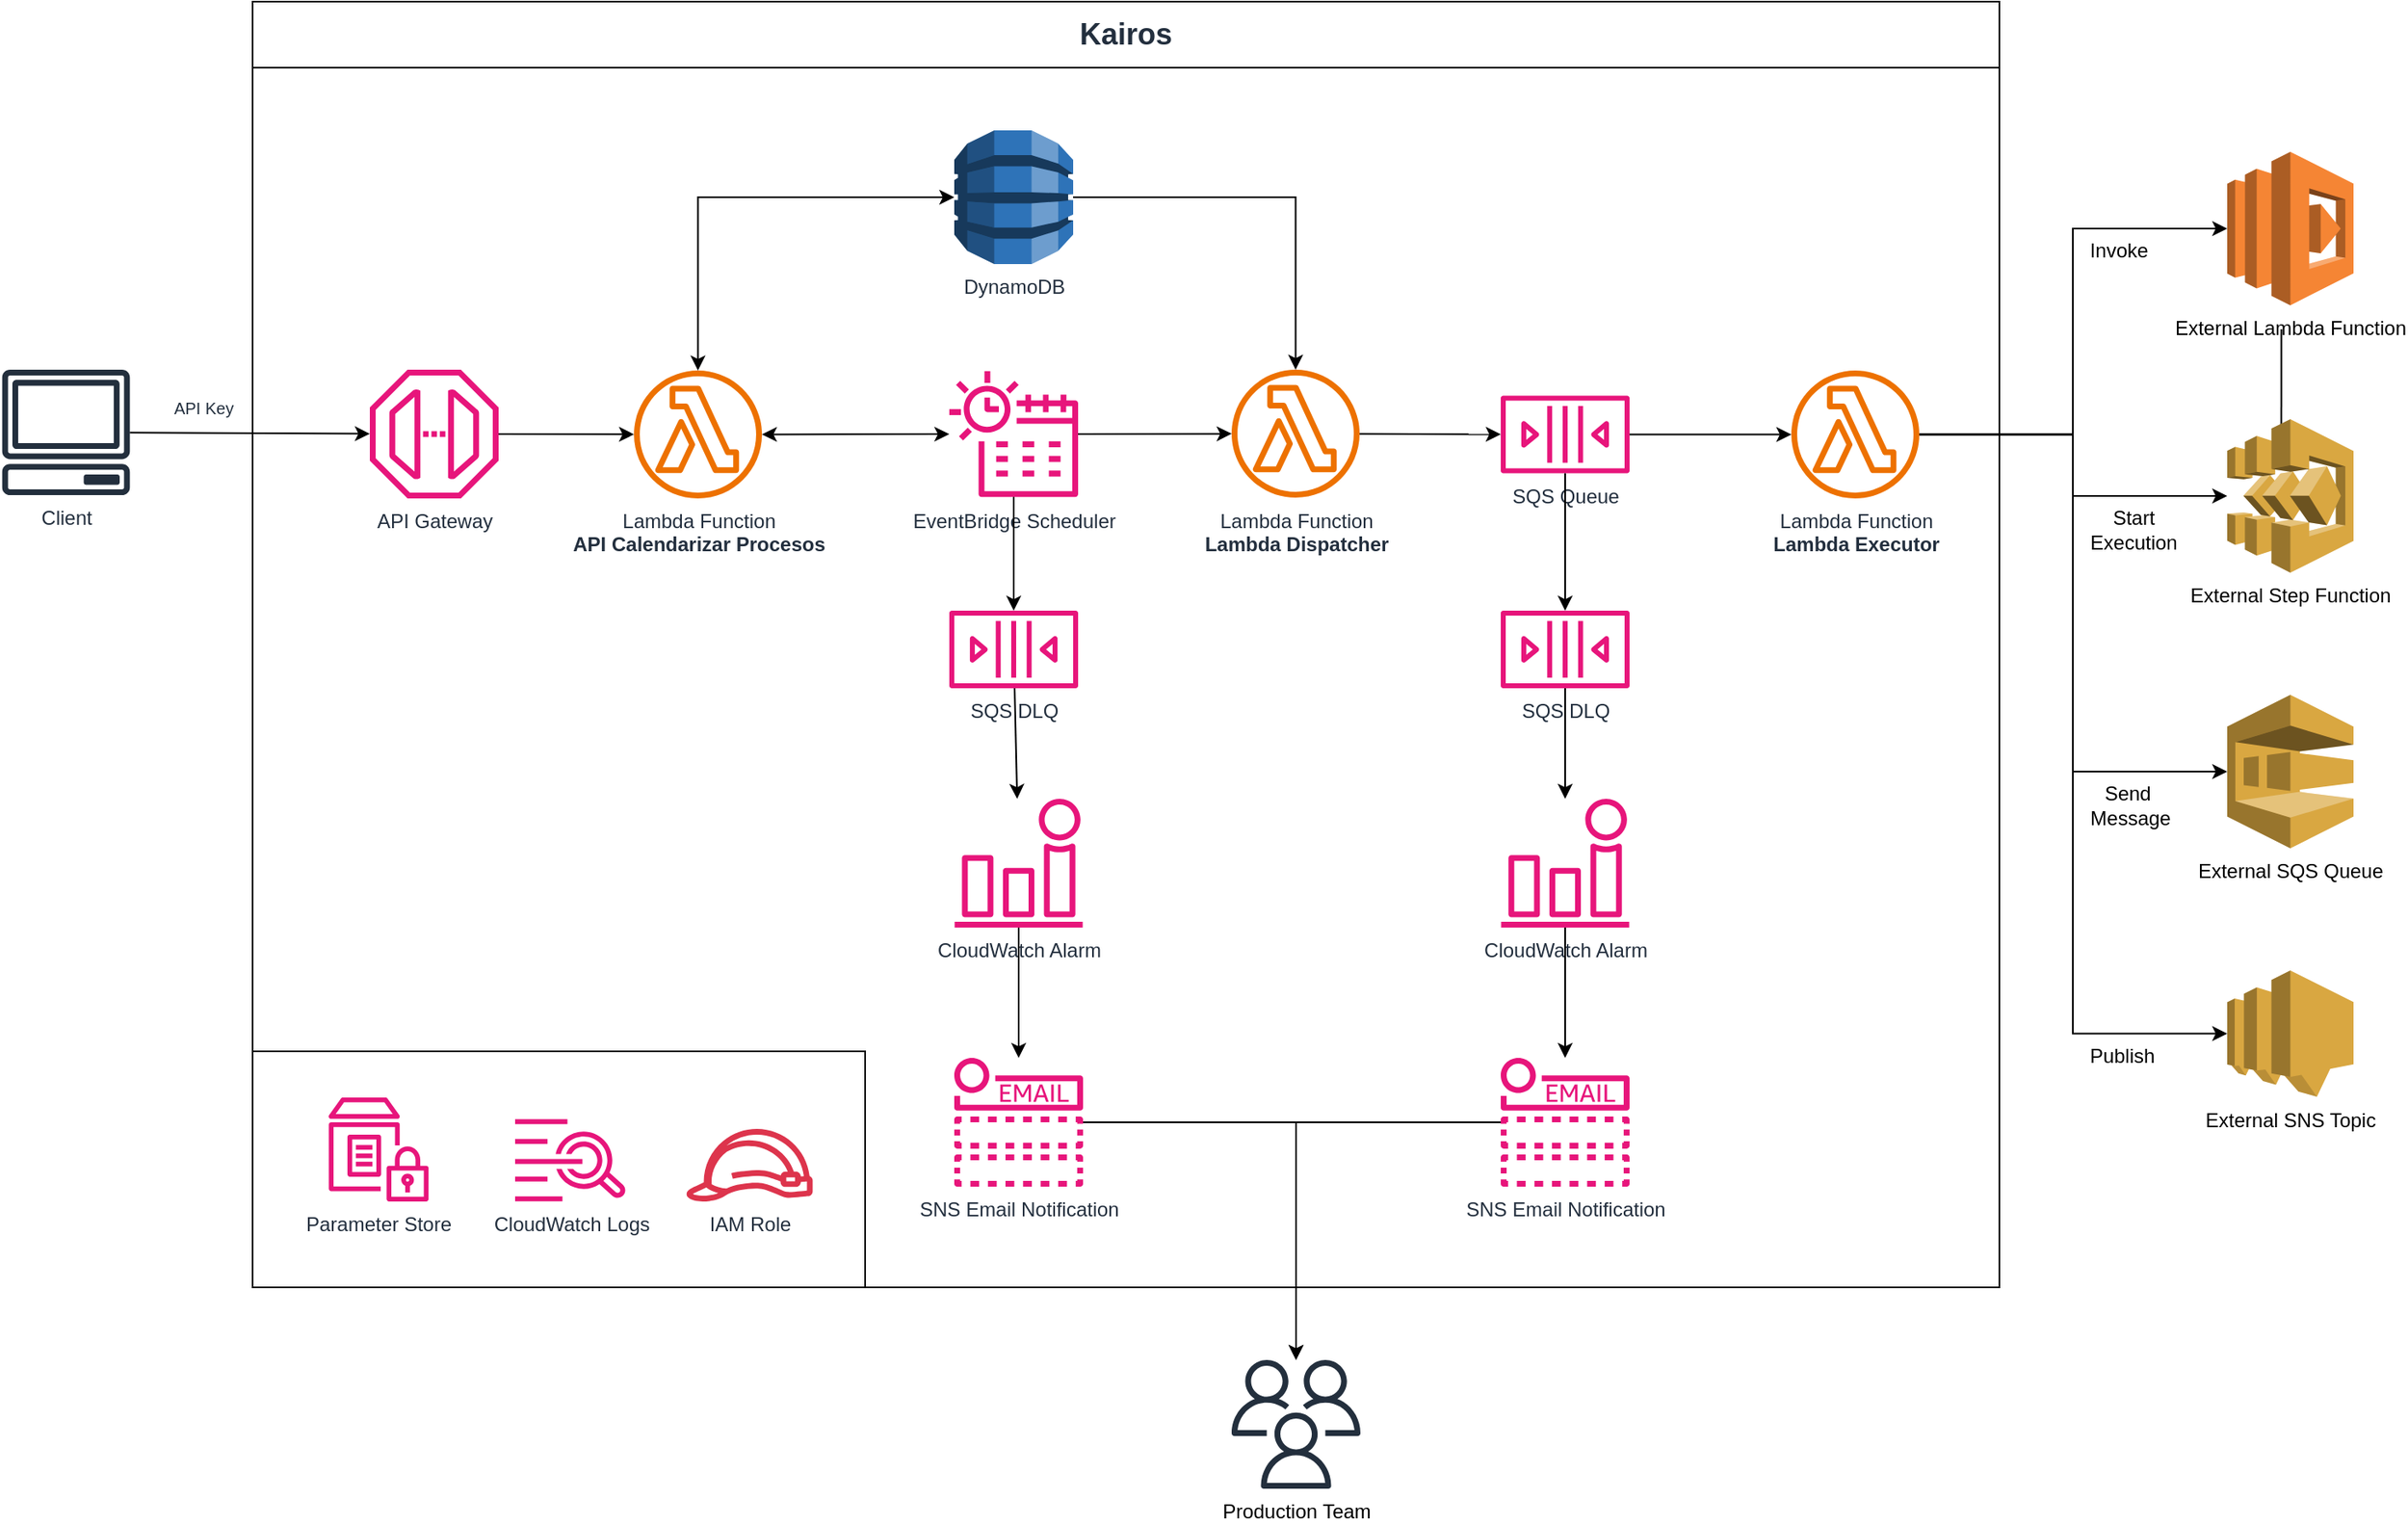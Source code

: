 <mxfile version="28.2.0">
  <diagram name="Página-1" id="tlKgyYUkPcTbA9fnqTeT">
    <mxGraphModel dx="1426" dy="785" grid="0" gridSize="10" guides="1" tooltips="1" connect="1" arrows="1" fold="1" page="1" pageScale="1" pageWidth="850" pageHeight="1100" background="light-dark(#FFFFFF,#FFFFFF)" math="0" shadow="0">
      <root>
        <mxCell id="0" />
        <mxCell id="1" parent="0" />
        <mxCell id="nQe1YU0NzkKYAWia5BcY-1" value="Client" style="sketch=0;outlineConnect=0;fontColor=light-dark(#232F3E,#000000);gradientColor=none;fillColor=#232F3D;strokeColor=light-dark(#000000,#000000);dashed=0;verticalLabelPosition=bottom;verticalAlign=top;align=center;html=1;fontSize=12;fontStyle=0;aspect=fixed;pointerEvents=1;shape=mxgraph.aws4.client;" vertex="1" parent="1">
          <mxGeometry x="58" y="263" width="78" height="76" as="geometry" />
        </mxCell>
        <mxCell id="nQe1YU0NzkKYAWia5BcY-2" value="&lt;font style=&quot;font-size: 18px;&quot;&gt;Kairos&lt;/font&gt;" style="swimlane;whiteSpace=wrap;html=1;startSize=40;fillColor=light-dark(#FFFFFF,#FFFFFF);fontColor=light-dark(#232F3E,#000000);strokeColor=light-dark(#000000,#000000);" vertex="1" parent="1">
          <mxGeometry x="210" y="40" width="1058" height="779" as="geometry" />
        </mxCell>
        <mxCell id="nQe1YU0NzkKYAWia5BcY-62" value="" style="rounded=0;whiteSpace=wrap;html=1;fillColor=light-dark(#FFFFFF,#FFFFFF);strokeColor=light-dark(#000000,#000000);" vertex="1" parent="nQe1YU0NzkKYAWia5BcY-2">
          <mxGeometry y="636" width="371" height="143" as="geometry" />
        </mxCell>
        <mxCell id="nQe1YU0NzkKYAWia5BcY-3" value="API Gateway" style="sketch=0;outlineConnect=0;fontColor=light-dark(#232F3E,#000000);gradientColor=none;fillColor=#E7157B;strokeColor=light-dark(#000000,#000000);dashed=0;verticalLabelPosition=bottom;verticalAlign=top;align=center;html=1;fontSize=12;fontStyle=0;aspect=fixed;pointerEvents=1;shape=mxgraph.aws4.endpoint;" vertex="1" parent="nQe1YU0NzkKYAWia5BcY-2">
          <mxGeometry x="71" y="223" width="78" height="78" as="geometry" />
        </mxCell>
        <mxCell id="nQe1YU0NzkKYAWia5BcY-6" value="DynamoDB&lt;div&gt;&lt;br&gt;&lt;/div&gt;" style="outlineConnect=0;dashed=0;verticalLabelPosition=bottom;verticalAlign=top;align=center;html=1;shape=mxgraph.aws3.dynamo_db;fillColor=#2E73B8;gradientColor=none;fontColor=light-dark(#232F3E,#000000);strokeColor=light-dark(#000000,#000000);" vertex="1" parent="nQe1YU0NzkKYAWia5BcY-2">
          <mxGeometry x="425" y="78" width="72" height="81" as="geometry" />
        </mxCell>
        <mxCell id="nQe1YU0NzkKYAWia5BcY-13" value="" style="endArrow=classic;html=1;rounded=0;fontColor=light-dark(#232F3E,#000000);strokeColor=light-dark(#000000,#000000);" edge="1" parent="nQe1YU0NzkKYAWia5BcY-2" source="nQe1YU0NzkKYAWia5BcY-3" target="nQe1YU0NzkKYAWia5BcY-16">
          <mxGeometry width="50" height="50" relative="1" as="geometry">
            <mxPoint x="191" y="495" as="sourcePoint" />
            <mxPoint x="241" y="445" as="targetPoint" />
          </mxGeometry>
        </mxCell>
        <mxCell id="nQe1YU0NzkKYAWia5BcY-15" value="" style="endArrow=classic;startArrow=classic;html=1;rounded=0;fontColor=light-dark(#232F3E,#000000);strokeColor=light-dark(#000000,#000000);edgeStyle=orthogonalEdgeStyle;strokeWidth=1;" edge="1" parent="nQe1YU0NzkKYAWia5BcY-2" source="nQe1YU0NzkKYAWia5BcY-6" target="nQe1YU0NzkKYAWia5BcY-16">
          <mxGeometry width="50" height="50" relative="1" as="geometry">
            <mxPoint x="221" y="425" as="sourcePoint" />
            <mxPoint x="271" y="375" as="targetPoint" />
          </mxGeometry>
        </mxCell>
        <mxCell id="nQe1YU0NzkKYAWia5BcY-16" value="Lambda Function&lt;div&gt;&lt;b&gt;API Calendarizar Procesos&lt;/b&gt;&lt;/div&gt;" style="sketch=0;outlineConnect=0;fontColor=light-dark(#232F3E,#000000);gradientColor=none;fillColor=#ED7100;strokeColor=light-dark(#000000,#000000);dashed=0;verticalLabelPosition=bottom;verticalAlign=top;align=center;html=1;fontSize=12;fontStyle=0;aspect=fixed;pointerEvents=1;shape=mxgraph.aws4.lambda_function;" vertex="1" parent="nQe1YU0NzkKYAWia5BcY-2">
          <mxGeometry x="231" y="223.5" width="77.5" height="77.5" as="geometry" />
        </mxCell>
        <mxCell id="nQe1YU0NzkKYAWia5BcY-23" value="" style="endArrow=classic;startArrow=classic;html=1;rounded=0;fontColor=light-dark(#232F3E,#000000);strokeColor=light-dark(#000000,#000000);" edge="1" parent="nQe1YU0NzkKYAWia5BcY-2" source="nQe1YU0NzkKYAWia5BcY-10" target="nQe1YU0NzkKYAWia5BcY-16">
          <mxGeometry width="50" height="50" relative="1" as="geometry">
            <mxPoint x="454" y="484" as="sourcePoint" />
            <mxPoint x="360" y="372" as="targetPoint" />
          </mxGeometry>
        </mxCell>
        <mxCell id="nQe1YU0NzkKYAWia5BcY-25" value="" style="endArrow=classic;html=1;rounded=0;fontColor=light-dark(#232F3E,#000000);strokeColor=light-dark(#000000,#000000);edgeStyle=orthogonalEdgeStyle;strokeWidth=1;" edge="1" parent="nQe1YU0NzkKYAWia5BcY-2" source="nQe1YU0NzkKYAWia5BcY-6" target="nQe1YU0NzkKYAWia5BcY-21">
          <mxGeometry width="50" height="50" relative="1" as="geometry">
            <mxPoint x="168" y="220" as="sourcePoint" />
            <mxPoint x="250" y="220" as="targetPoint" />
          </mxGeometry>
        </mxCell>
        <mxCell id="nQe1YU0NzkKYAWia5BcY-7" value="Parameter Store" style="sketch=0;outlineConnect=0;fontColor=light-dark(#232F3E,#000000);gradientColor=none;fillColor=#E7157B;strokeColor=light-dark(#000000,#000000);dashed=0;verticalLabelPosition=bottom;verticalAlign=top;align=center;html=1;fontSize=12;fontStyle=0;aspect=fixed;pointerEvents=1;shape=mxgraph.aws4.parameter_store;" vertex="1" parent="nQe1YU0NzkKYAWia5BcY-2">
          <mxGeometry x="46" y="664" width="60.58" height="63" as="geometry" />
        </mxCell>
        <mxCell id="nQe1YU0NzkKYAWia5BcY-8" value="CloudWatch Logs" style="sketch=0;outlineConnect=0;fontColor=light-dark(#232F3E,#000000);gradientColor=none;fillColor=#E7157B;strokeColor=light-dark(#000000,#000000);dashed=0;verticalLabelPosition=bottom;verticalAlign=top;align=center;html=1;fontSize=12;fontStyle=0;aspect=fixed;pointerEvents=1;shape=mxgraph.aws4.cloudwatch_logs;" vertex="1" parent="nQe1YU0NzkKYAWia5BcY-2">
          <mxGeometry x="159" y="677" width="67.24" height="50" as="geometry" />
        </mxCell>
        <mxCell id="nQe1YU0NzkKYAWia5BcY-9" value="IAM Role" style="sketch=0;outlineConnect=0;fontColor=light-dark(#232F3E,#000000);gradientColor=none;fillColor=#DD344C;strokeColor=light-dark(#000000,#000000);dashed=0;verticalLabelPosition=bottom;verticalAlign=top;align=center;html=1;fontSize=12;fontStyle=0;aspect=fixed;pointerEvents=1;shape=mxgraph.aws4.role;" vertex="1" parent="nQe1YU0NzkKYAWia5BcY-2">
          <mxGeometry x="262" y="683" width="78" height="44" as="geometry" />
        </mxCell>
        <mxCell id="nQe1YU0NzkKYAWia5BcY-10" value="EventBridge Scheduler" style="sketch=0;outlineConnect=0;fontColor=light-dark(#232F3E,#000000);gradientColor=none;fillColor=#E7157B;strokeColor=light-dark(#000000,#000000);dashed=0;verticalLabelPosition=bottom;verticalAlign=top;align=center;html=1;fontSize=12;fontStyle=0;aspect=fixed;pointerEvents=1;shape=mxgraph.aws4.eventbridge_scheduler;" vertex="1" parent="nQe1YU0NzkKYAWia5BcY-2">
          <mxGeometry x="422" y="223" width="78" height="78" as="geometry" />
        </mxCell>
        <mxCell id="nQe1YU0NzkKYAWia5BcY-11" value="SQS Queue" style="sketch=0;outlineConnect=0;fontColor=light-dark(#232F3E,#000000);gradientColor=none;fillColor=#E7157B;strokeColor=light-dark(#000000,#000000);dashed=0;verticalLabelPosition=bottom;verticalAlign=top;align=center;html=1;fontSize=12;fontStyle=0;aspect=fixed;pointerEvents=1;shape=mxgraph.aws4.queue;" vertex="1" parent="nQe1YU0NzkKYAWia5BcY-2">
          <mxGeometry x="756" y="238.75" width="78" height="47" as="geometry" />
        </mxCell>
        <mxCell id="nQe1YU0NzkKYAWia5BcY-12" value="SQS DLQ" style="sketch=0;outlineConnect=0;fontColor=light-dark(#232F3E,#000000);gradientColor=none;fillColor=#E7157B;strokeColor=light-dark(#000000,#000000);dashed=0;verticalLabelPosition=bottom;verticalAlign=top;align=center;html=1;fontSize=12;fontStyle=0;aspect=fixed;pointerEvents=1;shape=mxgraph.aws4.queue;" vertex="1" parent="nQe1YU0NzkKYAWia5BcY-2">
          <mxGeometry x="756" y="369" width="78" height="47" as="geometry" />
        </mxCell>
        <mxCell id="nQe1YU0NzkKYAWia5BcY-17" value="CloudWatch Alarm" style="sketch=0;outlineConnect=0;fontColor=light-dark(#232F3E,#000000);gradientColor=none;fillColor=#E7157B;strokeColor=light-dark(#000000,#000000);dashed=0;verticalLabelPosition=bottom;verticalAlign=top;align=center;html=1;fontSize=12;fontStyle=0;aspect=fixed;pointerEvents=1;shape=mxgraph.aws4.alarm;" vertex="1" parent="nQe1YU0NzkKYAWia5BcY-2">
          <mxGeometry x="756" y="483" width="78" height="78" as="geometry" />
        </mxCell>
        <mxCell id="nQe1YU0NzkKYAWia5BcY-21" value="Lambda Function&lt;div&gt;&lt;b&gt;Lambda Dispatcher&lt;/b&gt;&lt;/div&gt;" style="sketch=0;outlineConnect=0;fontColor=light-dark(#232F3E,#000000);gradientColor=none;fillColor=#ED7100;strokeColor=light-dark(#000000,#000000);dashed=0;verticalLabelPosition=bottom;verticalAlign=top;align=center;html=1;fontSize=12;fontStyle=0;aspect=fixed;pointerEvents=1;shape=mxgraph.aws4.lambda_function;" vertex="1" parent="nQe1YU0NzkKYAWia5BcY-2">
          <mxGeometry x="593" y="223" width="77.5" height="77.5" as="geometry" />
        </mxCell>
        <mxCell id="nQe1YU0NzkKYAWia5BcY-26" value="" style="endArrow=classic;html=1;rounded=0;fontColor=light-dark(#232F3E,#000000);strokeColor=light-dark(#000000,#000000);" edge="1" parent="nQe1YU0NzkKYAWia5BcY-2" source="nQe1YU0NzkKYAWia5BcY-10" target="nQe1YU0NzkKYAWia5BcY-21">
          <mxGeometry width="50" height="50" relative="1" as="geometry">
            <mxPoint x="600" y="475" as="sourcePoint" />
            <mxPoint x="696" y="363" as="targetPoint" />
          </mxGeometry>
        </mxCell>
        <mxCell id="nQe1YU0NzkKYAWia5BcY-27" value="Lambda Function&lt;div&gt;&lt;b&gt;Lambda Executor&lt;/b&gt;&lt;/div&gt;" style="sketch=0;outlineConnect=0;fontColor=light-dark(#232F3E,#000000);gradientColor=none;fillColor=#ED7100;strokeColor=light-dark(#000000,#000000);dashed=0;verticalLabelPosition=bottom;verticalAlign=top;align=center;html=1;fontSize=12;fontStyle=0;aspect=fixed;pointerEvents=1;shape=mxgraph.aws4.lambda_function;" vertex="1" parent="nQe1YU0NzkKYAWia5BcY-2">
          <mxGeometry x="932" y="223.5" width="77.5" height="77.5" as="geometry" />
        </mxCell>
        <mxCell id="nQe1YU0NzkKYAWia5BcY-28" value="" style="endArrow=classic;html=1;rounded=0;fontColor=light-dark(#232F3E,#000000);strokeColor=light-dark(#000000,#000000);" edge="1" parent="nQe1YU0NzkKYAWia5BcY-2" source="nQe1YU0NzkKYAWia5BcY-21" target="nQe1YU0NzkKYAWia5BcY-11">
          <mxGeometry width="50" height="50" relative="1" as="geometry">
            <mxPoint x="654" y="447" as="sourcePoint" />
            <mxPoint x="295" y="260" as="targetPoint" />
          </mxGeometry>
        </mxCell>
        <mxCell id="nQe1YU0NzkKYAWia5BcY-29" value="" style="endArrow=classic;html=1;rounded=0;fontColor=light-dark(#232F3E,#000000);strokeColor=light-dark(#000000,#000000);" edge="1" parent="nQe1YU0NzkKYAWia5BcY-2" source="nQe1YU0NzkKYAWia5BcY-11" target="nQe1YU0NzkKYAWia5BcY-12">
          <mxGeometry width="50" height="50" relative="1" as="geometry">
            <mxPoint x="758" y="327" as="sourcePoint" />
            <mxPoint x="851" y="327" as="targetPoint" />
          </mxGeometry>
        </mxCell>
        <mxCell id="nQe1YU0NzkKYAWia5BcY-30" value="" style="endArrow=classic;html=1;rounded=0;fontColor=light-dark(#232F3E,#000000);strokeColor=light-dark(#000000,#000000);" edge="1" parent="nQe1YU0NzkKYAWia5BcY-2" source="nQe1YU0NzkKYAWia5BcY-12" target="nQe1YU0NzkKYAWia5BcY-17">
          <mxGeometry width="50" height="50" relative="1" as="geometry">
            <mxPoint x="799" y="373" as="sourcePoint" />
            <mxPoint x="799" y="456" as="targetPoint" />
          </mxGeometry>
        </mxCell>
        <mxCell id="nQe1YU0NzkKYAWia5BcY-18" value="SNS Email Notification" style="sketch=0;outlineConnect=0;fontColor=light-dark(#232F3E,#000000);gradientColor=none;fillColor=#E7157B;strokeColor=light-dark(#000000,#000000);dashed=0;verticalLabelPosition=bottom;verticalAlign=top;align=center;html=1;fontSize=12;fontStyle=0;aspect=fixed;pointerEvents=1;shape=mxgraph.aws4.email_notification;" vertex="1" parent="nQe1YU0NzkKYAWia5BcY-2">
          <mxGeometry x="756" y="640" width="78" height="78" as="geometry" />
        </mxCell>
        <mxCell id="nQe1YU0NzkKYAWia5BcY-31" value="" style="endArrow=classic;html=1;rounded=0;fontColor=light-dark(#232F3E,#000000);strokeColor=light-dark(#000000,#000000);" edge="1" parent="nQe1YU0NzkKYAWia5BcY-2" source="nQe1YU0NzkKYAWia5BcY-17" target="nQe1YU0NzkKYAWia5BcY-18">
          <mxGeometry width="50" height="50" relative="1" as="geometry">
            <mxPoint x="923" y="460" as="sourcePoint" />
            <mxPoint x="790" y="523" as="targetPoint" />
          </mxGeometry>
        </mxCell>
        <mxCell id="nQe1YU0NzkKYAWia5BcY-32" value="" style="endArrow=classic;html=1;rounded=0;fontColor=light-dark(#232F3E,#000000);strokeColor=light-dark(#000000,#000000);" edge="1" parent="nQe1YU0NzkKYAWia5BcY-2" source="nQe1YU0NzkKYAWia5BcY-11" target="nQe1YU0NzkKYAWia5BcY-27">
          <mxGeometry width="50" height="50" relative="1" as="geometry">
            <mxPoint x="716" y="267" as="sourcePoint" />
            <mxPoint x="809" y="267" as="targetPoint" />
          </mxGeometry>
        </mxCell>
        <mxCell id="nQe1YU0NzkKYAWia5BcY-55" value="SQS DLQ" style="sketch=0;outlineConnect=0;fontColor=light-dark(#232F3E,#000000);gradientColor=none;fillColor=#E7157B;strokeColor=light-dark(#000000,#000000);dashed=0;verticalLabelPosition=bottom;verticalAlign=top;align=center;html=1;fontSize=12;fontStyle=0;aspect=fixed;pointerEvents=1;shape=mxgraph.aws4.queue;" vertex="1" parent="nQe1YU0NzkKYAWia5BcY-2">
          <mxGeometry x="422" y="369" width="78" height="47" as="geometry" />
        </mxCell>
        <mxCell id="nQe1YU0NzkKYAWia5BcY-56" value="" style="endArrow=classic;html=1;rounded=0;fontColor=light-dark(#232F3E,#000000);strokeColor=light-dark(#000000,#000000);" edge="1" parent="nQe1YU0NzkKYAWia5BcY-2" source="nQe1YU0NzkKYAWia5BcY-10" target="nQe1YU0NzkKYAWia5BcY-55">
          <mxGeometry width="50" height="50" relative="1" as="geometry">
            <mxPoint x="791" y="328" as="sourcePoint" />
            <mxPoint x="791" y="411" as="targetPoint" />
          </mxGeometry>
        </mxCell>
        <mxCell id="nQe1YU0NzkKYAWia5BcY-57" value="CloudWatch Alarm" style="sketch=0;outlineConnect=0;fontColor=light-dark(#232F3E,#000000);gradientColor=none;fillColor=#E7157B;strokeColor=light-dark(#000000,#000000);dashed=0;verticalLabelPosition=bottom;verticalAlign=top;align=center;html=1;fontSize=12;fontStyle=0;aspect=fixed;pointerEvents=1;shape=mxgraph.aws4.alarm;" vertex="1" parent="nQe1YU0NzkKYAWia5BcY-2">
          <mxGeometry x="425" y="483" width="78" height="78" as="geometry" />
        </mxCell>
        <mxCell id="nQe1YU0NzkKYAWia5BcY-58" value="SNS Email Notification" style="sketch=0;outlineConnect=0;fontColor=light-dark(#232F3E,#000000);gradientColor=none;fillColor=#E7157B;strokeColor=light-dark(#000000,#000000);dashed=0;verticalLabelPosition=bottom;verticalAlign=top;align=center;html=1;fontSize=12;fontStyle=0;aspect=fixed;pointerEvents=1;shape=mxgraph.aws4.email_notification;" vertex="1" parent="nQe1YU0NzkKYAWia5BcY-2">
          <mxGeometry x="425" y="640" width="78" height="78" as="geometry" />
        </mxCell>
        <mxCell id="nQe1YU0NzkKYAWia5BcY-60" value="" style="endArrow=classic;html=1;rounded=0;fontColor=light-dark(#232F3E,#000000);strokeColor=light-dark(#000000,#000000);" edge="1" parent="nQe1YU0NzkKYAWia5BcY-2" source="nQe1YU0NzkKYAWia5BcY-57" target="nQe1YU0NzkKYAWia5BcY-58">
          <mxGeometry width="50" height="50" relative="1" as="geometry">
            <mxPoint x="549" y="773" as="sourcePoint" />
            <mxPoint x="637" y="865" as="targetPoint" />
          </mxGeometry>
        </mxCell>
        <mxCell id="nQe1YU0NzkKYAWia5BcY-61" value="" style="endArrow=classic;html=1;rounded=0;fontColor=light-dark(#232F3E,#000000);strokeColor=light-dark(#000000,#000000);" edge="1" parent="nQe1YU0NzkKYAWia5BcY-2" source="nQe1YU0NzkKYAWia5BcY-55" target="nQe1YU0NzkKYAWia5BcY-57">
          <mxGeometry width="50" height="50" relative="1" as="geometry">
            <mxPoint x="469" y="677" as="sourcePoint" />
            <mxPoint x="469" y="756" as="targetPoint" />
          </mxGeometry>
        </mxCell>
        <mxCell id="nQe1YU0NzkKYAWia5BcY-4" value="" style="endArrow=classic;html=1;rounded=0;fontColor=light-dark(#232F3E,#000000);strokeColor=light-dark(#000000,#000000);" edge="1" parent="1" source="nQe1YU0NzkKYAWia5BcY-1" target="nQe1YU0NzkKYAWia5BcY-3">
          <mxGeometry width="50" height="50" relative="1" as="geometry">
            <mxPoint x="155" y="370" as="sourcePoint" />
            <mxPoint x="205" y="320" as="targetPoint" />
          </mxGeometry>
        </mxCell>
        <mxCell id="nQe1YU0NzkKYAWia5BcY-5" value="&lt;font style=&quot;font-size: 10px;&quot;&gt;API Key&lt;/font&gt;" style="text;html=1;align=center;verticalAlign=middle;resizable=0;points=[];autosize=1;strokeColor=none;fillColor=none;fontColor=light-dark(#232F3E,#000000);" vertex="1" parent="1">
          <mxGeometry x="150" y="271" width="60" height="30" as="geometry" />
        </mxCell>
        <mxCell id="nQe1YU0NzkKYAWia5BcY-20" value="Production Team" style="sketch=0;outlineConnect=0;fontColor=light-dark(#000000,#000000);gradientColor=none;fillColor=#232F3D;strokeColor=none;dashed=0;verticalLabelPosition=bottom;verticalAlign=top;align=center;html=1;fontSize=12;fontStyle=0;aspect=fixed;pointerEvents=1;shape=mxgraph.aws4.users;" vertex="1" parent="1">
          <mxGeometry x="803" y="863" width="78" height="78" as="geometry" />
        </mxCell>
        <mxCell id="nQe1YU0NzkKYAWia5BcY-54" value="" style="endArrow=classic;html=1;rounded=0;fontColor=light-dark(#232F3E,#000000);strokeColor=light-dark(#000000,#000000);edgeStyle=orthogonalEdgeStyle;" edge="1" parent="1" source="nQe1YU0NzkKYAWia5BcY-18" target="nQe1YU0NzkKYAWia5BcY-20">
          <mxGeometry width="50" height="50" relative="1" as="geometry">
            <mxPoint x="1085" y="629" as="sourcePoint" />
            <mxPoint x="1203" y="562" as="targetPoint" />
          </mxGeometry>
        </mxCell>
        <mxCell id="nQe1YU0NzkKYAWia5BcY-59" value="" style="endArrow=classic;html=1;rounded=0;fontColor=light-dark(#232F3E,#000000);strokeColor=light-dark(#000000,#000000);edgeStyle=orthogonalEdgeStyle;" edge="1" parent="1" source="nQe1YU0NzkKYAWia5BcY-58" target="nQe1YU0NzkKYAWia5BcY-20">
          <mxGeometry width="50" height="50" relative="1" as="geometry">
            <mxPoint x="1008" y="798" as="sourcePoint" />
            <mxPoint x="917" y="890" as="targetPoint" />
          </mxGeometry>
        </mxCell>
        <mxCell id="nQe1YU0NzkKYAWia5BcY-66" value="" style="edgeStyle=orthogonalEdgeStyle;rounded=0;orthogonalLoop=1;jettySize=auto;html=1;" edge="1" parent="1">
          <mxGeometry relative="1" as="geometry">
            <mxPoint x="1438.8" y="238.5" as="sourcePoint" />
            <mxPoint x="1438.75" y="318.5" as="targetPoint" />
          </mxGeometry>
        </mxCell>
        <mxCell id="nQe1YU0NzkKYAWia5BcY-67" value="External Step Function" style="outlineConnect=0;dashed=0;verticalLabelPosition=bottom;verticalAlign=top;align=center;html=1;shape=mxgraph.aws3.step_functions;fillColor=#D9A741;gradientColor=none;fontColor=light-dark(#000000,#000000);" vertex="1" parent="1">
          <mxGeometry x="1406" y="293" width="76.5" height="93" as="geometry" />
        </mxCell>
        <mxCell id="nQe1YU0NzkKYAWia5BcY-68" value="External Lambda Function" style="outlineConnect=0;dashed=0;verticalLabelPosition=bottom;verticalAlign=top;align=center;html=1;shape=mxgraph.aws3.lambda;fillColor=#F58534;gradientColor=none;fontColor=light-dark(#000000,#000000);" vertex="1" parent="1">
          <mxGeometry x="1406" y="131" width="76.5" height="93" as="geometry" />
        </mxCell>
        <mxCell id="nQe1YU0NzkKYAWia5BcY-69" value="&lt;font style=&quot;color: light-dark(rgb(0, 0, 0), rgb(0, 0, 0));&quot;&gt;External SQS Queue&lt;/font&gt;" style="outlineConnect=0;dashed=0;verticalLabelPosition=bottom;verticalAlign=top;align=center;html=1;shape=mxgraph.aws3.sqs;fillColor=#D9A741;gradientColor=none;" vertex="1" parent="1">
          <mxGeometry x="1406" y="460" width="76.5" height="93" as="geometry" />
        </mxCell>
        <mxCell id="nQe1YU0NzkKYAWia5BcY-70" value="External SNS Topic" style="outlineConnect=0;dashed=0;verticalLabelPosition=bottom;verticalAlign=top;align=center;html=1;shape=mxgraph.aws3.sns;fillColor=#D9A741;gradientColor=none;fontColor=light-dark(#000000,#000000);" vertex="1" parent="1">
          <mxGeometry x="1406" y="627" width="76.5" height="76.5" as="geometry" />
        </mxCell>
        <mxCell id="nQe1YU0NzkKYAWia5BcY-71" value="" style="endArrow=classic;html=1;rounded=0;fontColor=light-dark(#232F3E,#000000);strokeColor=light-dark(#000000,#000000);edgeStyle=elbowEdgeStyle;strokeWidth=1;" edge="1" parent="1" source="nQe1YU0NzkKYAWia5BcY-27" target="nQe1YU0NzkKYAWia5BcY-68">
          <mxGeometry width="50" height="50" relative="1" as="geometry">
            <mxPoint x="1089" y="301" as="sourcePoint" />
            <mxPoint x="1201" y="301" as="targetPoint" />
          </mxGeometry>
        </mxCell>
        <mxCell id="nQe1YU0NzkKYAWia5BcY-72" value="" style="endArrow=classic;html=1;rounded=0;fontColor=light-dark(#232F3E,#000000);strokeColor=light-dark(#000000,#000000);edgeStyle=elbowEdgeStyle;spacing=2;fontSize=11;strokeWidth=1;" edge="1" parent="1" source="nQe1YU0NzkKYAWia5BcY-27" target="nQe1YU0NzkKYAWia5BcY-70">
          <mxGeometry width="50" height="50" relative="1" as="geometry">
            <mxPoint x="1219" y="502" as="sourcePoint" />
            <mxPoint x="1331" y="502" as="targetPoint" />
          </mxGeometry>
        </mxCell>
        <mxCell id="nQe1YU0NzkKYAWia5BcY-73" value="" style="endArrow=classic;html=1;rounded=0;fontColor=light-dark(#232F3E,#000000);strokeColor=light-dark(#000000,#000000);edgeStyle=elbowEdgeStyle;strokeWidth=1;" edge="1" parent="1" source="nQe1YU0NzkKYAWia5BcY-27" target="nQe1YU0NzkKYAWia5BcY-69">
          <mxGeometry width="50" height="50" relative="1" as="geometry">
            <mxPoint x="1293" y="339" as="sourcePoint" />
            <mxPoint x="1404" y="601" as="targetPoint" />
          </mxGeometry>
        </mxCell>
        <mxCell id="nQe1YU0NzkKYAWia5BcY-74" value="" style="endArrow=classic;html=1;rounded=0;fontColor=light-dark(#232F3E,#000000);strokeColor=light-dark(#000000,#000000);edgeStyle=elbowEdgeStyle;strokeWidth=1;" edge="1" parent="1" source="nQe1YU0NzkKYAWia5BcY-27" target="nQe1YU0NzkKYAWia5BcY-67">
          <mxGeometry width="50" height="50" relative="1" as="geometry">
            <mxPoint x="1330" y="381" as="sourcePoint" />
            <mxPoint x="1503" y="522" as="targetPoint" />
          </mxGeometry>
        </mxCell>
        <mxCell id="nQe1YU0NzkKYAWia5BcY-75" value="&lt;font style=&quot;color: light-dark(rgb(0, 0, 0), rgb(0, 0, 0));&quot;&gt;Publish&lt;/font&gt;" style="text;html=1;align=center;verticalAlign=middle;resizable=0;points=[];autosize=1;strokeColor=none;fillColor=none;" vertex="1" parent="1">
          <mxGeometry x="1313" y="666" width="57" height="26" as="geometry" />
        </mxCell>
        <mxCell id="nQe1YU0NzkKYAWia5BcY-76" value="&lt;font style=&quot;color: light-dark(rgb(0, 0, 0), rgb(0, 0, 0));&quot;&gt;Send&amp;nbsp;&lt;/font&gt;&lt;div&gt;&lt;font style=&quot;color: light-dark(rgb(0, 0, 0), rgb(0, 0, 0));&quot;&gt;Message&lt;/font&gt;&lt;/div&gt;" style="text;html=1;align=center;verticalAlign=middle;resizable=0;points=[];autosize=1;strokeColor=none;fillColor=none;" vertex="1" parent="1">
          <mxGeometry x="1313" y="506" width="67" height="41" as="geometry" />
        </mxCell>
        <mxCell id="nQe1YU0NzkKYAWia5BcY-77" value="&lt;font&gt;Start&lt;/font&gt;&lt;div&gt;&lt;font&gt;Execution&lt;/font&gt;&lt;/div&gt;" style="text;html=1;align=center;verticalAlign=middle;resizable=0;points=[];autosize=1;strokeColor=none;fillColor=none;fontColor=light-dark(#000000,#000000);" vertex="1" parent="1">
          <mxGeometry x="1313" y="339" width="71" height="41" as="geometry" />
        </mxCell>
        <mxCell id="nQe1YU0NzkKYAWia5BcY-78" value="&lt;font&gt;Invoke&lt;/font&gt;" style="text;html=1;align=center;verticalAlign=middle;resizable=0;points=[];autosize=1;strokeColor=none;fillColor=none;fontColor=light-dark(#000000,#000000);" vertex="1" parent="1">
          <mxGeometry x="1313" y="178" width="53" height="26" as="geometry" />
        </mxCell>
      </root>
    </mxGraphModel>
  </diagram>
</mxfile>
